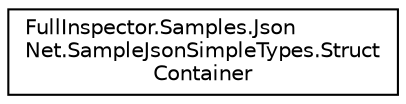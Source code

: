 digraph "Graphical Class Hierarchy"
{
  edge [fontname="Helvetica",fontsize="10",labelfontname="Helvetica",labelfontsize="10"];
  node [fontname="Helvetica",fontsize="10",shape=record];
  rankdir="LR";
  Node1 [label="FullInspector.Samples.Json\lNet.SampleJsonSimpleTypes.Struct\lContainer",height=0.2,width=0.4,color="black", fillcolor="white", style="filled",URL="$struct_full_inspector_1_1_samples_1_1_json_net_1_1_sample_json_simple_types_1_1_struct_container.html"];
}
